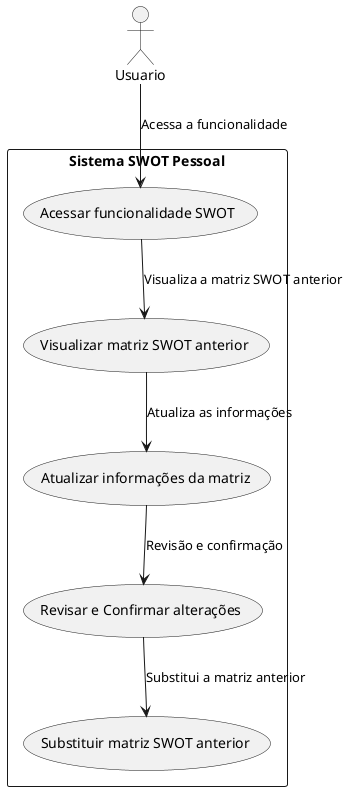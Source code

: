 @startuml
top to bottom direction

actor "Usuario" as User

rectangle "Sistema SWOT Pessoal" {
    usecase "Acessar funcionalidade SWOT" as Acessar
    usecase "Visualizar matriz SWOT anterior" as Visualizar
    usecase "Atualizar informações da matriz" as Atualizar
    usecase "Revisar e Confirmar alterações" as Revisar
    usecase "Substituir matriz SWOT anterior" as Substituir
}

User --> Acessar : Acessa a funcionalidade
Acessar --> Visualizar : Visualiza a matriz SWOT anterior
Visualizar --> Atualizar : Atualiza as informações
Atualizar --> Revisar : Revisão e confirmação
Revisar --> Substituir : Substitui a matriz anterior
@enduml